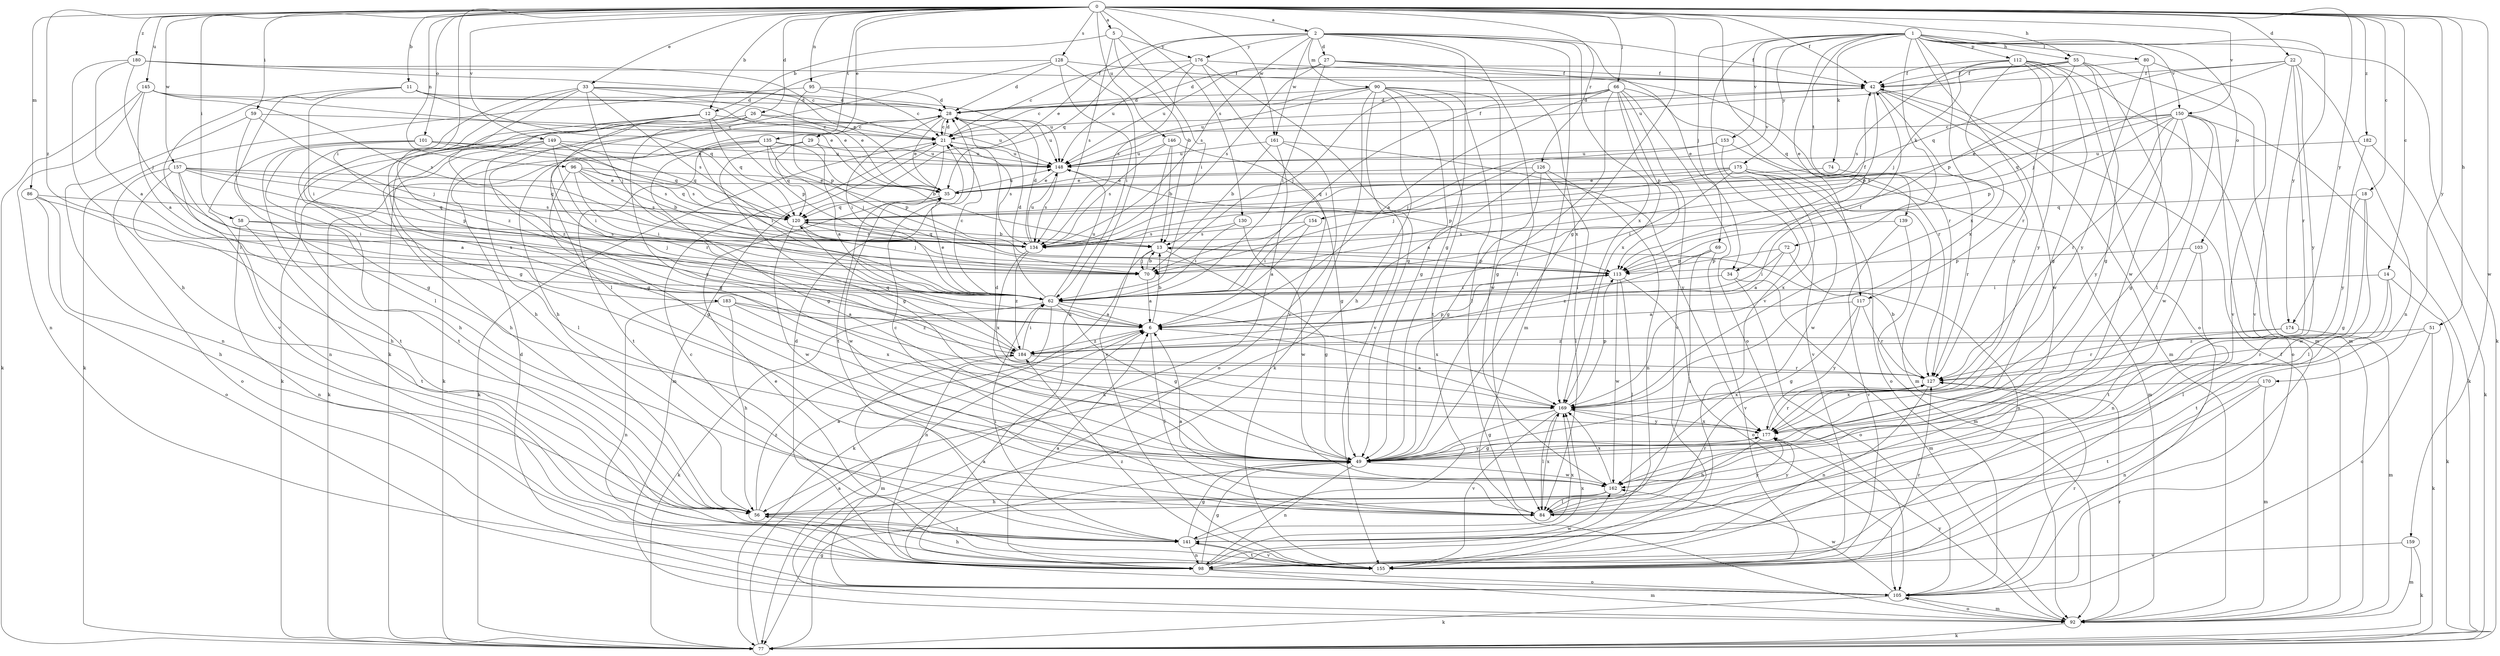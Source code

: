 strict digraph  {
0;
1;
2;
5;
6;
11;
12;
13;
14;
18;
21;
22;
26;
27;
28;
29;
33;
34;
35;
42;
49;
51;
55;
56;
58;
59;
62;
66;
69;
70;
72;
74;
77;
80;
84;
86;
90;
92;
95;
96;
98;
101;
103;
105;
112;
113;
117;
120;
126;
127;
128;
130;
134;
135;
139;
141;
145;
146;
148;
149;
150;
153;
154;
155;
157;
159;
161;
162;
169;
170;
174;
175;
176;
177;
180;
182;
183;
184;
0 -> 2  [label=a];
0 -> 5  [label=a];
0 -> 11  [label=b];
0 -> 12  [label=b];
0 -> 14  [label=c];
0 -> 18  [label=c];
0 -> 22  [label=d];
0 -> 26  [label=d];
0 -> 29  [label=e];
0 -> 33  [label=e];
0 -> 42  [label=f];
0 -> 49  [label=g];
0 -> 51  [label=h];
0 -> 55  [label=h];
0 -> 58  [label=i];
0 -> 59  [label=i];
0 -> 62  [label=i];
0 -> 66  [label=j];
0 -> 86  [label=m];
0 -> 95  [label=n];
0 -> 96  [label=n];
0 -> 101  [label=o];
0 -> 117  [label=q];
0 -> 126  [label=r];
0 -> 128  [label=s];
0 -> 130  [label=s];
0 -> 135  [label=t];
0 -> 145  [label=u];
0 -> 146  [label=u];
0 -> 149  [label=v];
0 -> 150  [label=v];
0 -> 157  [label=w];
0 -> 159  [label=w];
0 -> 161  [label=w];
0 -> 170  [label=y];
0 -> 174  [label=y];
0 -> 180  [label=z];
0 -> 182  [label=z];
0 -> 183  [label=z];
1 -> 34  [label=e];
1 -> 55  [label=h];
1 -> 69  [label=j];
1 -> 72  [label=k];
1 -> 74  [label=k];
1 -> 77  [label=k];
1 -> 80  [label=l];
1 -> 103  [label=o];
1 -> 112  [label=p];
1 -> 117  [label=q];
1 -> 139  [label=t];
1 -> 150  [label=v];
1 -> 153  [label=v];
1 -> 154  [label=v];
1 -> 155  [label=v];
1 -> 169  [label=x];
1 -> 174  [label=y];
1 -> 175  [label=y];
2 -> 27  [label=d];
2 -> 34  [label=e];
2 -> 35  [label=e];
2 -> 42  [label=f];
2 -> 49  [label=g];
2 -> 84  [label=l];
2 -> 90  [label=m];
2 -> 92  [label=m];
2 -> 120  [label=q];
2 -> 134  [label=s];
2 -> 161  [label=w];
2 -> 169  [label=x];
2 -> 176  [label=y];
5 -> 12  [label=b];
5 -> 13  [label=b];
5 -> 62  [label=i];
5 -> 134  [label=s];
5 -> 176  [label=y];
6 -> 13  [label=b];
6 -> 42  [label=f];
6 -> 84  [label=l];
6 -> 184  [label=z];
11 -> 28  [label=d];
11 -> 35  [label=e];
11 -> 62  [label=i];
11 -> 84  [label=l];
11 -> 120  [label=q];
11 -> 155  [label=v];
12 -> 21  [label=c];
12 -> 49  [label=g];
12 -> 56  [label=h];
12 -> 113  [label=p];
12 -> 120  [label=q];
12 -> 127  [label=r];
12 -> 184  [label=z];
13 -> 42  [label=f];
13 -> 49  [label=g];
13 -> 70  [label=j];
13 -> 77  [label=k];
13 -> 113  [label=p];
14 -> 62  [label=i];
14 -> 77  [label=k];
14 -> 84  [label=l];
14 -> 141  [label=t];
18 -> 49  [label=g];
18 -> 84  [label=l];
18 -> 120  [label=q];
18 -> 162  [label=w];
21 -> 28  [label=d];
21 -> 42  [label=f];
21 -> 77  [label=k];
21 -> 92  [label=m];
21 -> 134  [label=s];
21 -> 141  [label=t];
21 -> 148  [label=u];
22 -> 42  [label=f];
22 -> 70  [label=j];
22 -> 98  [label=n];
22 -> 120  [label=q];
22 -> 127  [label=r];
22 -> 155  [label=v];
22 -> 177  [label=y];
26 -> 21  [label=c];
26 -> 49  [label=g];
26 -> 77  [label=k];
26 -> 148  [label=u];
26 -> 177  [label=y];
27 -> 42  [label=f];
27 -> 62  [label=i];
27 -> 127  [label=r];
27 -> 134  [label=s];
27 -> 148  [label=u];
27 -> 169  [label=x];
28 -> 21  [label=c];
28 -> 35  [label=e];
28 -> 56  [label=h];
28 -> 62  [label=i];
28 -> 77  [label=k];
28 -> 148  [label=u];
29 -> 6  [label=a];
29 -> 49  [label=g];
29 -> 120  [label=q];
29 -> 141  [label=t];
29 -> 148  [label=u];
33 -> 28  [label=d];
33 -> 35  [label=e];
33 -> 49  [label=g];
33 -> 70  [label=j];
33 -> 134  [label=s];
33 -> 148  [label=u];
33 -> 169  [label=x];
33 -> 184  [label=z];
34 -> 62  [label=i];
34 -> 92  [label=m];
34 -> 105  [label=o];
35 -> 120  [label=q];
35 -> 148  [label=u];
35 -> 162  [label=w];
42 -> 28  [label=d];
42 -> 92  [label=m];
42 -> 113  [label=p];
42 -> 162  [label=w];
42 -> 177  [label=y];
49 -> 28  [label=d];
49 -> 98  [label=n];
49 -> 162  [label=w];
49 -> 177  [label=y];
51 -> 77  [label=k];
51 -> 105  [label=o];
51 -> 127  [label=r];
51 -> 184  [label=z];
55 -> 28  [label=d];
55 -> 42  [label=f];
55 -> 49  [label=g];
55 -> 84  [label=l];
55 -> 92  [label=m];
55 -> 113  [label=p];
55 -> 148  [label=u];
56 -> 6  [label=a];
56 -> 141  [label=t];
56 -> 177  [label=y];
56 -> 184  [label=z];
58 -> 70  [label=j];
58 -> 98  [label=n];
58 -> 134  [label=s];
58 -> 141  [label=t];
59 -> 21  [label=c];
59 -> 49  [label=g];
59 -> 70  [label=j];
59 -> 98  [label=n];
62 -> 6  [label=a];
62 -> 21  [label=c];
62 -> 28  [label=d];
62 -> 35  [label=e];
62 -> 49  [label=g];
62 -> 77  [label=k];
62 -> 98  [label=n];
62 -> 148  [label=u];
62 -> 169  [label=x];
66 -> 6  [label=a];
66 -> 28  [label=d];
66 -> 49  [label=g];
66 -> 62  [label=i];
66 -> 70  [label=j];
66 -> 105  [label=o];
66 -> 113  [label=p];
66 -> 127  [label=r];
66 -> 155  [label=v];
66 -> 169  [label=x];
69 -> 84  [label=l];
69 -> 113  [label=p];
69 -> 155  [label=v];
69 -> 184  [label=z];
70 -> 6  [label=a];
70 -> 13  [label=b];
72 -> 6  [label=a];
72 -> 62  [label=i];
72 -> 98  [label=n];
72 -> 113  [label=p];
74 -> 35  [label=e];
74 -> 127  [label=r];
77 -> 6  [label=a];
77 -> 49  [label=g];
80 -> 42  [label=f];
80 -> 155  [label=v];
80 -> 162  [label=w];
80 -> 177  [label=y];
84 -> 6  [label=a];
84 -> 21  [label=c];
84 -> 127  [label=r];
84 -> 169  [label=x];
84 -> 177  [label=y];
86 -> 56  [label=h];
86 -> 62  [label=i];
86 -> 105  [label=o];
86 -> 120  [label=q];
90 -> 21  [label=c];
90 -> 28  [label=d];
90 -> 49  [label=g];
90 -> 56  [label=h];
90 -> 77  [label=k];
90 -> 84  [label=l];
90 -> 141  [label=t];
90 -> 148  [label=u];
90 -> 155  [label=v];
90 -> 162  [label=w];
92 -> 42  [label=f];
92 -> 77  [label=k];
92 -> 105  [label=o];
92 -> 127  [label=r];
92 -> 177  [label=y];
95 -> 21  [label=c];
95 -> 28  [label=d];
95 -> 77  [label=k];
95 -> 113  [label=p];
96 -> 13  [label=b];
96 -> 35  [label=e];
96 -> 49  [label=g];
96 -> 62  [label=i];
96 -> 120  [label=q];
96 -> 134  [label=s];
98 -> 6  [label=a];
98 -> 28  [label=d];
98 -> 49  [label=g];
98 -> 92  [label=m];
98 -> 105  [label=o];
98 -> 162  [label=w];
98 -> 169  [label=x];
101 -> 56  [label=h];
101 -> 98  [label=n];
101 -> 120  [label=q];
101 -> 134  [label=s];
101 -> 141  [label=t];
101 -> 148  [label=u];
103 -> 98  [label=n];
103 -> 113  [label=p];
103 -> 141  [label=t];
105 -> 6  [label=a];
105 -> 28  [label=d];
105 -> 77  [label=k];
105 -> 92  [label=m];
105 -> 127  [label=r];
105 -> 162  [label=w];
112 -> 42  [label=f];
112 -> 49  [label=g];
112 -> 70  [label=j];
112 -> 92  [label=m];
112 -> 105  [label=o];
112 -> 127  [label=r];
112 -> 134  [label=s];
112 -> 169  [label=x];
112 -> 177  [label=y];
113 -> 62  [label=i];
113 -> 84  [label=l];
113 -> 105  [label=o];
113 -> 162  [label=w];
117 -> 6  [label=a];
117 -> 49  [label=g];
117 -> 127  [label=r];
117 -> 177  [label=y];
120 -> 13  [label=b];
120 -> 70  [label=j];
120 -> 134  [label=s];
120 -> 162  [label=w];
126 -> 6  [label=a];
126 -> 35  [label=e];
126 -> 49  [label=g];
126 -> 84  [label=l];
126 -> 98  [label=n];
127 -> 13  [label=b];
127 -> 98  [label=n];
127 -> 169  [label=x];
128 -> 28  [label=d];
128 -> 42  [label=f];
128 -> 62  [label=i];
128 -> 77  [label=k];
128 -> 84  [label=l];
128 -> 98  [label=n];
130 -> 62  [label=i];
130 -> 134  [label=s];
130 -> 162  [label=w];
134 -> 28  [label=d];
134 -> 120  [label=q];
134 -> 148  [label=u];
134 -> 169  [label=x];
134 -> 184  [label=z];
135 -> 13  [label=b];
135 -> 49  [label=g];
135 -> 62  [label=i];
135 -> 70  [label=j];
135 -> 77  [label=k];
135 -> 113  [label=p];
135 -> 148  [label=u];
139 -> 92  [label=m];
139 -> 134  [label=s];
139 -> 155  [label=v];
141 -> 49  [label=g];
141 -> 62  [label=i];
141 -> 98  [label=n];
141 -> 155  [label=v];
141 -> 169  [label=x];
145 -> 6  [label=a];
145 -> 28  [label=d];
145 -> 35  [label=e];
145 -> 77  [label=k];
145 -> 98  [label=n];
145 -> 134  [label=s];
146 -> 13  [label=b];
146 -> 49  [label=g];
146 -> 134  [label=s];
146 -> 148  [label=u];
146 -> 155  [label=v];
148 -> 35  [label=e];
148 -> 113  [label=p];
148 -> 134  [label=s];
149 -> 56  [label=h];
149 -> 62  [label=i];
149 -> 84  [label=l];
149 -> 120  [label=q];
149 -> 134  [label=s];
149 -> 141  [label=t];
149 -> 148  [label=u];
150 -> 21  [label=c];
150 -> 35  [label=e];
150 -> 49  [label=g];
150 -> 77  [label=k];
150 -> 105  [label=o];
150 -> 113  [label=p];
150 -> 127  [label=r];
150 -> 134  [label=s];
150 -> 162  [label=w];
150 -> 177  [label=y];
153 -> 70  [label=j];
153 -> 92  [label=m];
153 -> 148  [label=u];
153 -> 155  [label=v];
154 -> 6  [label=a];
154 -> 62  [label=i];
154 -> 134  [label=s];
155 -> 21  [label=c];
155 -> 35  [label=e];
155 -> 56  [label=h];
155 -> 127  [label=r];
155 -> 141  [label=t];
155 -> 184  [label=z];
157 -> 6  [label=a];
157 -> 35  [label=e];
157 -> 56  [label=h];
157 -> 62  [label=i];
157 -> 105  [label=o];
157 -> 113  [label=p];
157 -> 120  [label=q];
157 -> 134  [label=s];
159 -> 77  [label=k];
159 -> 92  [label=m];
159 -> 155  [label=v];
161 -> 13  [label=b];
161 -> 77  [label=k];
161 -> 105  [label=o];
161 -> 148  [label=u];
161 -> 177  [label=y];
162 -> 56  [label=h];
162 -> 84  [label=l];
162 -> 169  [label=x];
169 -> 6  [label=a];
169 -> 49  [label=g];
169 -> 84  [label=l];
169 -> 113  [label=p];
169 -> 155  [label=v];
169 -> 177  [label=y];
170 -> 92  [label=m];
170 -> 98  [label=n];
170 -> 141  [label=t];
170 -> 169  [label=x];
174 -> 92  [label=m];
174 -> 127  [label=r];
174 -> 184  [label=z];
175 -> 35  [label=e];
175 -> 62  [label=i];
175 -> 70  [label=j];
175 -> 92  [label=m];
175 -> 105  [label=o];
175 -> 120  [label=q];
175 -> 162  [label=w];
175 -> 169  [label=x];
176 -> 21  [label=c];
176 -> 42  [label=f];
176 -> 49  [label=g];
176 -> 134  [label=s];
176 -> 148  [label=u];
176 -> 155  [label=v];
177 -> 49  [label=g];
177 -> 56  [label=h];
177 -> 127  [label=r];
177 -> 169  [label=x];
180 -> 6  [label=a];
180 -> 21  [label=c];
180 -> 35  [label=e];
180 -> 42  [label=f];
180 -> 56  [label=h];
180 -> 70  [label=j];
182 -> 77  [label=k];
182 -> 148  [label=u];
182 -> 177  [label=y];
183 -> 6  [label=a];
183 -> 56  [label=h];
183 -> 98  [label=n];
183 -> 169  [label=x];
183 -> 184  [label=z];
184 -> 62  [label=i];
184 -> 92  [label=m];
184 -> 113  [label=p];
184 -> 120  [label=q];
184 -> 127  [label=r];
}
